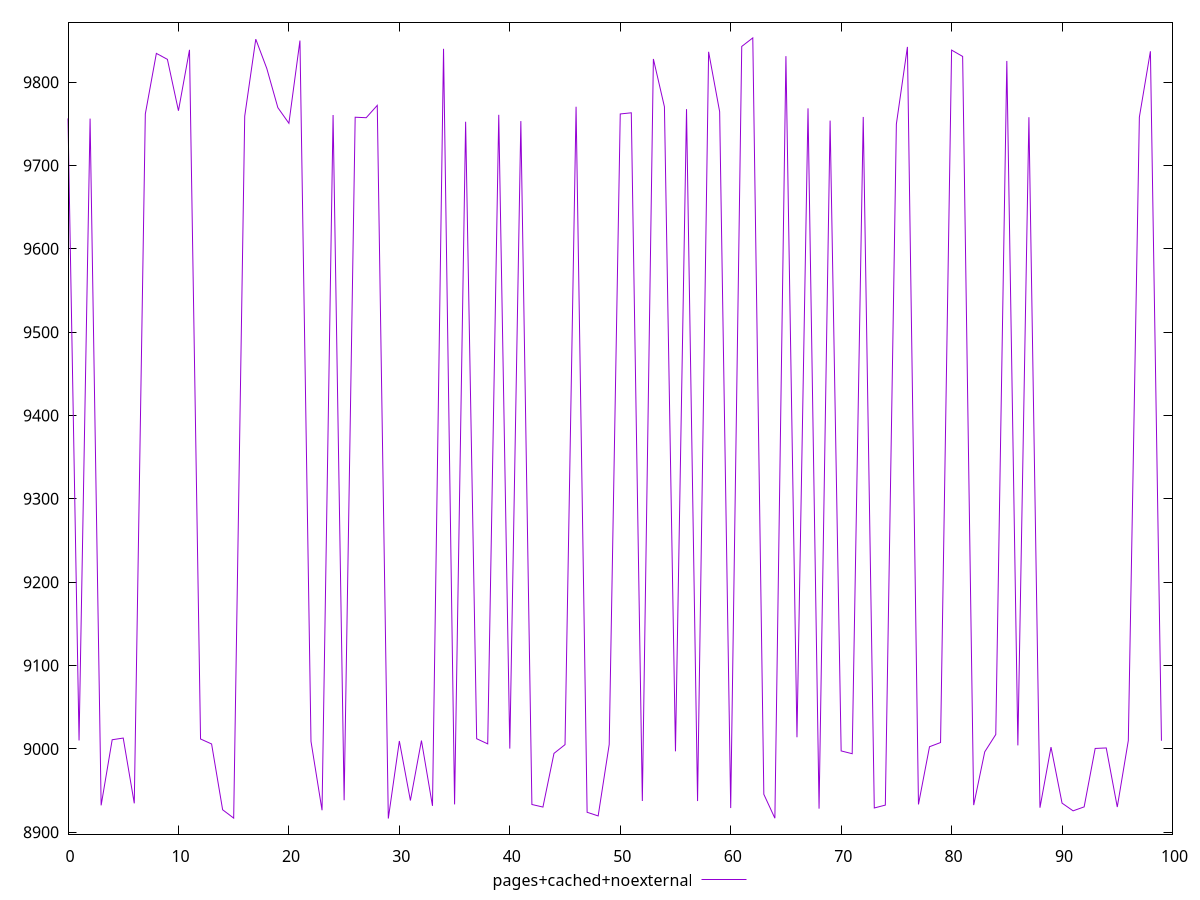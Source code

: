 $_pagesCachedNoexternal <<EOF
0 9756.529750000002
1 9010.112100000002
2 9756.24605
3 8932.2687
4 9010.9823
5 9013.002349999999
6 8934.683849999998
7 9761.836000000001
8 9834.497000000001
9 9827.346149999998
10 9765.695000000003
11 9838.758600000001
12 9011.911600000001
13 9005.911200000002
14 8926.978350000003
15 8916.952650000003
16 9759.196000000004
17 9851.568249999998
18 9816.318700000003
19 9769.40525
20 9750.639000000006
21 9849.889299999999
22 9009.0215
23 8926.40655
24 9760.605500000001
25 8938.353599999999
26 9757.89825
27 9757.329249999999
28 9772.125499999998
29 8916.46875
30 9009.4509
31 8938.081649999998
32 9010.0081
33 8931.641550000002
34 9839.993749999998
35 8933.440649999999
36 9752.462999999996
37 9012.200100000002
38 9006.030699999996
39 9760.810000000001
40 9000.387999999999
41 9753.301500000001
42 8933.30055
43 8930.22915
44 8994.617050000004
45 9005.109799999998
46 9770.485499999999
47 8923.9503
48 8919.587549999997
49 9005.29915
50 9761.827249999998
51 9763.212750000004
52 8937.4815
53 9827.794850000002
54 9770.440250000003
55 8997.06415
56 9767.599000000006
57 8937.4182
58 9836.395400000003
59 9764.5475
60 8929.046849999999
61 9842.866899999999
62 9853.073249999998
63 8945.5266
64 8916.837
65 9831.2357
66 9013.965299999998
67 9768.545749999997
68 8928.309150000001
69 9753.86725
70 8997.5754
71 8994.2236
72 9758.2385
73 8929.118250000001
74 8932.565400000001
75 9749.7595
76 9842.2691
77 8933.381249999999
78 9002.5956
79 9007.637050000001
80 9838.453699999998
81 9830.836099999999
82 8932.56915
83 8996.4536
84 9017.2796
85 9825.447400000001
86 9004.24325
87 9757.9545
88 8929.433400000002
89 9002.176099999999
90 8934.929850000002
91 8925.67785
92 8930.439449999998
93 9000.544700000002
94 9001.147549999998
95 8930.2683
96 9010.04525
97 9757.997
98 9837.0436
99 9009.7837
EOF
$_pagesCachedNoexternalNojs <<EOF
EOF
set key outside below
set terminal pngcairo
set output "report_00006_2020-11-02T20-21-41.718Z/largest-contentful-paint/largest-contentful-paint_pages+cached+noexternal_pages+cached+noexternal+nojs.png"
set yrange [8897.73666:9871.805339999997]
plot $_pagesCachedNoexternal title "pages+cached+noexternal" with line ,